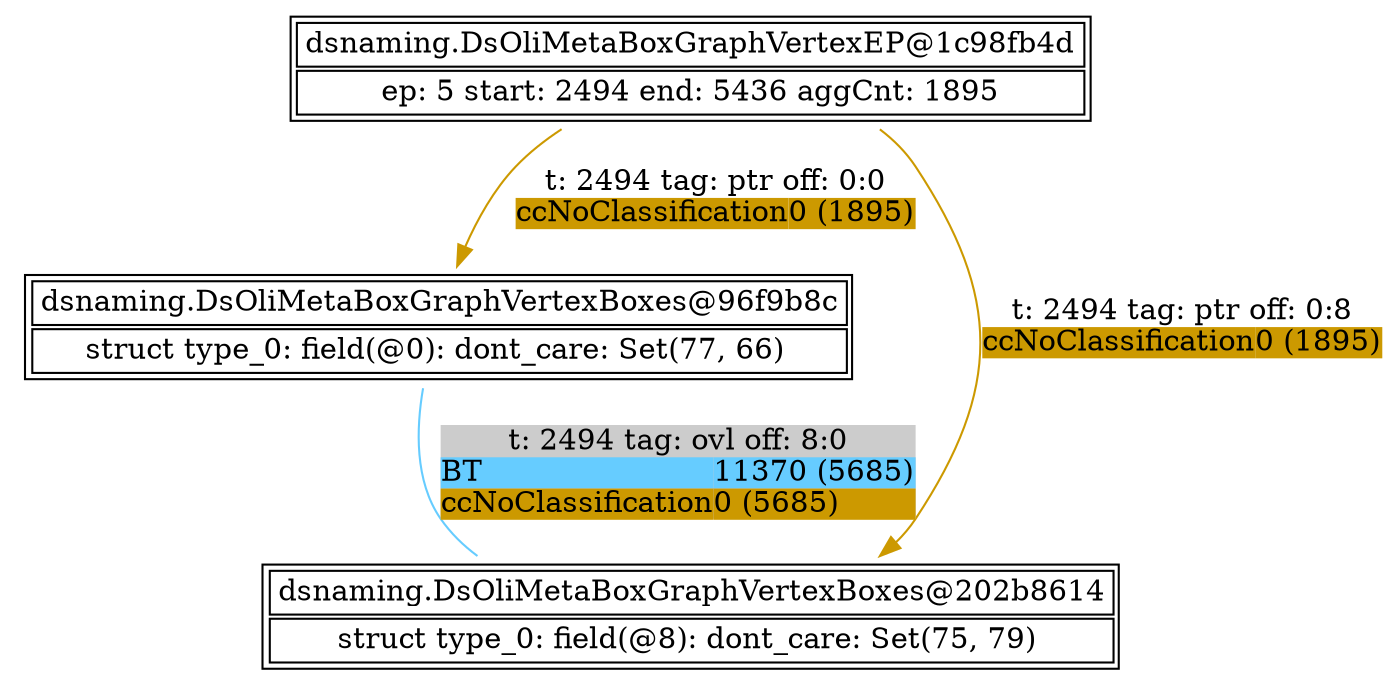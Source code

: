 digraph G {
	"dsnaming.DsOliMetaBoxGraphVertexEP@1c98fb4d" -> "dsnaming.DsOliMetaBoxGraphVertexBoxes@96f9b8c" [color = "#CC9900", label = <<TABLE BORDER="0" ALIGN="left" COLOR="black" CELLBORDER="0"  CELLPADDING="0" CELLSPACING="0"><TR><TD COLSPAN="2">t: 2494 tag: ptr off: 0:0</TD></TR><TR><TD ALIGN="left" BGCOLOR="#CC9900">ccNoClassification</TD><TD ALIGN="left" BGCOLOR="#CC9900">0 (1895)</TD></TR></TABLE>>]
	"dsnaming.DsOliMetaBoxGraphVertexEP@1c98fb4d" -> "dsnaming.DsOliMetaBoxGraphVertexBoxes@202b8614" [color = "#CC9900", label = <<TABLE BORDER="0" ALIGN="left" COLOR="black" CELLBORDER="0"  CELLPADDING="0" CELLSPACING="0"><TR><TD COLSPAN="2">t: 2494 tag: ptr off: 0:8</TD></TR><TR><TD ALIGN="left" BGCOLOR="#CC9900">ccNoClassification</TD><TD ALIGN="left" BGCOLOR="#CC9900">0 (1895)</TD></TR></TABLE>>]
	"dsnaming.DsOliMetaBoxGraphVertexBoxes@96f9b8c" -> "dsnaming.DsOliMetaBoxGraphVertexBoxes@202b8614" [dir = none, label = <<TABLE BORDER="0" ALIGN="left" BGCOLOR="#CCCCCC" COLOR="black" CELLBORDER="0" CELLPADDING="0" CELLSPACING="0"><TR><TD COLSPAN="2">t: 2494 tag: ovl off: 8:0</TD></TR><TR><TD ALIGN="left" BGCOLOR="#66CCFF">BT</TD><TD ALIGN="left" BGCOLOR="#66CCFF">11370 (5685)</TD></TR><TR><TD ALIGN="left" BGCOLOR="#CC9900">ccNoClassification</TD><TD ALIGN="left" BGCOLOR="#CC9900">0 (5685)</TD></TR></TABLE>>, color = "#66CCFF"]
	subgraph connected_vertices {
		rankdir = LR
		"dsnaming.DsOliMetaBoxGraphVertexBoxes@202b8614"  [label = <<TABLE><TR><TD COLSPAN="2">dsnaming.DsOliMetaBoxGraphVertexBoxes@202b8614</TD></TR><TR><TD COLSPAN="2">struct type_0: field(@8): dont_care: Set(75, 79) </TD></TR></TABLE>>, shape = none]
		"dsnaming.DsOliMetaBoxGraphVertexBoxes@96f9b8c"  [label = <<TABLE><TR><TD COLSPAN="2">dsnaming.DsOliMetaBoxGraphVertexBoxes@96f9b8c</TD></TR><TR><TD COLSPAN="2">struct type_0: field(@0): dont_care: Set(77, 66) </TD></TR></TABLE>>, shape = none]
		"dsnaming.DsOliMetaBoxGraphVertexEP@1c98fb4d"  [label = <<TABLE><TR><TD COLSPAN="2">dsnaming.DsOliMetaBoxGraphVertexEP@1c98fb4d</TD></TR><TR><TD COLSPAN="2">ep: 5 start: 2494 end: 5436 aggCnt: 1895</TD></TR></TABLE>>, shape = none]
	}
}